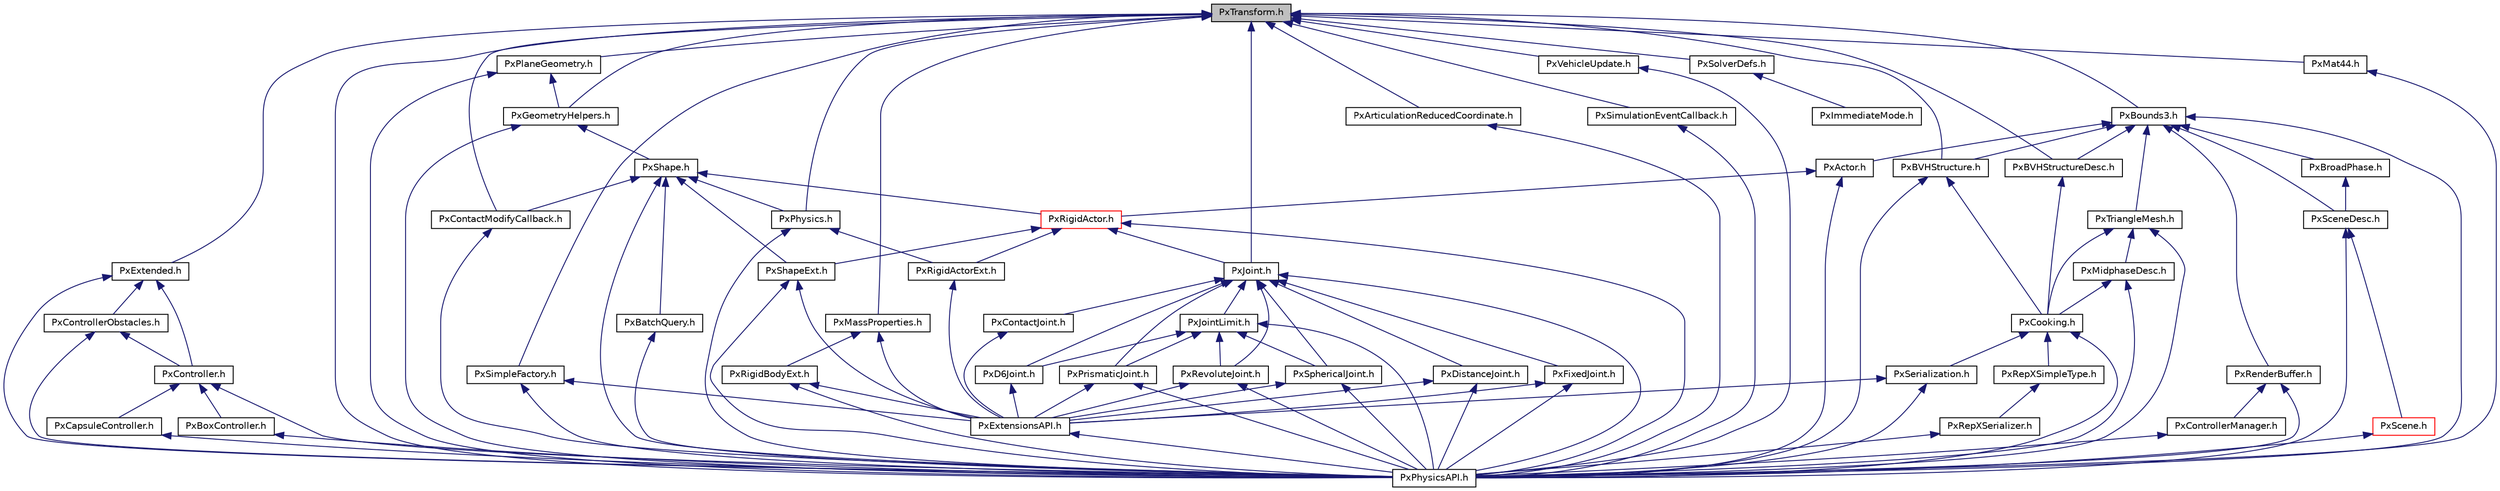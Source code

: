 digraph "PxTransform.h"
{
  edge [fontname="Helvetica",fontsize="10",labelfontname="Helvetica",labelfontsize="10"];
  node [fontname="Helvetica",fontsize="10",shape=record];
  Node0 [label="PxTransform.h",height=0.2,width=0.4,color="black", fillcolor="grey75", style="filled", fontcolor="black"];
  Node0 -> Node1 [dir="back",color="midnightblue",fontsize="10",style="solid",fontname="Helvetica"];
  Node1 [label="PxExtended.h",height=0.2,width=0.4,color="black", fillcolor="white", style="filled",URL="$PxExtended_8h.html"];
  Node1 -> Node2 [dir="back",color="midnightblue",fontsize="10",style="solid",fontname="Helvetica"];
  Node2 [label="PxController.h",height=0.2,width=0.4,color="black", fillcolor="white", style="filled",URL="$PxController_8h.html"];
  Node2 -> Node3 [dir="back",color="midnightblue",fontsize="10",style="solid",fontname="Helvetica"];
  Node3 [label="PxBoxController.h",height=0.2,width=0.4,color="black", fillcolor="white", style="filled",URL="$PxBoxController_8h.html"];
  Node3 -> Node4 [dir="back",color="midnightblue",fontsize="10",style="solid",fontname="Helvetica"];
  Node4 [label="PxPhysicsAPI.h",height=0.2,width=0.4,color="black", fillcolor="white", style="filled",URL="$PxPhysicsAPI_8h.html"];
  Node2 -> Node5 [dir="back",color="midnightblue",fontsize="10",style="solid",fontname="Helvetica"];
  Node5 [label="PxCapsuleController.h",height=0.2,width=0.4,color="black", fillcolor="white", style="filled",URL="$PxCapsuleController_8h.html"];
  Node5 -> Node4 [dir="back",color="midnightblue",fontsize="10",style="solid",fontname="Helvetica"];
  Node2 -> Node4 [dir="back",color="midnightblue",fontsize="10",style="solid",fontname="Helvetica"];
  Node1 -> Node6 [dir="back",color="midnightblue",fontsize="10",style="solid",fontname="Helvetica"];
  Node6 [label="PxControllerObstacles.h",height=0.2,width=0.4,color="black", fillcolor="white", style="filled",URL="$PxControllerObstacles_8h.html"];
  Node6 -> Node2 [dir="back",color="midnightblue",fontsize="10",style="solid",fontname="Helvetica"];
  Node6 -> Node4 [dir="back",color="midnightblue",fontsize="10",style="solid",fontname="Helvetica"];
  Node1 -> Node4 [dir="back",color="midnightblue",fontsize="10",style="solid",fontname="Helvetica"];
  Node0 -> Node7 [dir="back",color="midnightblue",fontsize="10",style="solid",fontname="Helvetica"];
  Node7 [label="PxBVHStructureDesc.h",height=0.2,width=0.4,color="black", fillcolor="white", style="filled",URL="$PxBVHStructureDesc_8h.html"];
  Node7 -> Node8 [dir="back",color="midnightblue",fontsize="10",style="solid",fontname="Helvetica"];
  Node8 [label="PxCooking.h",height=0.2,width=0.4,color="black", fillcolor="white", style="filled",URL="$PxCooking_8h.html"];
  Node8 -> Node9 [dir="back",color="midnightblue",fontsize="10",style="solid",fontname="Helvetica"];
  Node9 [label="PxRepXSimpleType.h",height=0.2,width=0.4,color="black", fillcolor="white", style="filled",URL="$PxRepXSimpleType_8h.html"];
  Node9 -> Node10 [dir="back",color="midnightblue",fontsize="10",style="solid",fontname="Helvetica"];
  Node10 [label="PxRepXSerializer.h",height=0.2,width=0.4,color="black", fillcolor="white", style="filled",URL="$PxRepXSerializer_8h.html"];
  Node10 -> Node4 [dir="back",color="midnightblue",fontsize="10",style="solid",fontname="Helvetica"];
  Node8 -> Node11 [dir="back",color="midnightblue",fontsize="10",style="solid",fontname="Helvetica"];
  Node11 [label="PxSerialization.h",height=0.2,width=0.4,color="black", fillcolor="white", style="filled",URL="$PxSerialization_8h.html"];
  Node11 -> Node12 [dir="back",color="midnightblue",fontsize="10",style="solid",fontname="Helvetica"];
  Node12 [label="PxExtensionsAPI.h",height=0.2,width=0.4,color="black", fillcolor="white", style="filled",URL="$PxExtensionsAPI_8h.html"];
  Node12 -> Node4 [dir="back",color="midnightblue",fontsize="10",style="solid",fontname="Helvetica"];
  Node11 -> Node4 [dir="back",color="midnightblue",fontsize="10",style="solid",fontname="Helvetica"];
  Node8 -> Node4 [dir="back",color="midnightblue",fontsize="10",style="solid",fontname="Helvetica"];
  Node0 -> Node13 [dir="back",color="midnightblue",fontsize="10",style="solid",fontname="Helvetica"];
  Node13 [label="PxJoint.h",height=0.2,width=0.4,color="black", fillcolor="white", style="filled",URL="$PxJoint_8h.html"];
  Node13 -> Node14 [dir="back",color="midnightblue",fontsize="10",style="solid",fontname="Helvetica"];
  Node14 [label="PxContactJoint.h",height=0.2,width=0.4,color="black", fillcolor="white", style="filled",URL="$PxContactJoint_8h.html"];
  Node14 -> Node12 [dir="back",color="midnightblue",fontsize="10",style="solid",fontname="Helvetica"];
  Node13 -> Node15 [dir="back",color="midnightblue",fontsize="10",style="solid",fontname="Helvetica"];
  Node15 [label="PxD6Joint.h",height=0.2,width=0.4,color="black", fillcolor="white", style="filled",URL="$PxD6Joint_8h.html"];
  Node15 -> Node12 [dir="back",color="midnightblue",fontsize="10",style="solid",fontname="Helvetica"];
  Node13 -> Node16 [dir="back",color="midnightblue",fontsize="10",style="solid",fontname="Helvetica"];
  Node16 [label="PxDistanceJoint.h",height=0.2,width=0.4,color="black", fillcolor="white", style="filled",URL="$PxDistanceJoint_8h.html"];
  Node16 -> Node12 [dir="back",color="midnightblue",fontsize="10",style="solid",fontname="Helvetica"];
  Node16 -> Node4 [dir="back",color="midnightblue",fontsize="10",style="solid",fontname="Helvetica"];
  Node13 -> Node17 [dir="back",color="midnightblue",fontsize="10",style="solid",fontname="Helvetica"];
  Node17 [label="PxFixedJoint.h",height=0.2,width=0.4,color="black", fillcolor="white", style="filled",URL="$PxFixedJoint_8h.html"];
  Node17 -> Node12 [dir="back",color="midnightblue",fontsize="10",style="solid",fontname="Helvetica"];
  Node17 -> Node4 [dir="back",color="midnightblue",fontsize="10",style="solid",fontname="Helvetica"];
  Node13 -> Node18 [dir="back",color="midnightblue",fontsize="10",style="solid",fontname="Helvetica"];
  Node18 [label="PxJointLimit.h",height=0.2,width=0.4,color="black", fillcolor="white", style="filled",URL="$PxJointLimit_8h.html"];
  Node18 -> Node15 [dir="back",color="midnightblue",fontsize="10",style="solid",fontname="Helvetica"];
  Node18 -> Node19 [dir="back",color="midnightblue",fontsize="10",style="solid",fontname="Helvetica"];
  Node19 [label="PxPrismaticJoint.h",height=0.2,width=0.4,color="black", fillcolor="white", style="filled",URL="$PxPrismaticJoint_8h.html"];
  Node19 -> Node12 [dir="back",color="midnightblue",fontsize="10",style="solid",fontname="Helvetica"];
  Node19 -> Node4 [dir="back",color="midnightblue",fontsize="10",style="solid",fontname="Helvetica"];
  Node18 -> Node20 [dir="back",color="midnightblue",fontsize="10",style="solid",fontname="Helvetica"];
  Node20 [label="PxRevoluteJoint.h",height=0.2,width=0.4,color="black", fillcolor="white", style="filled",URL="$PxRevoluteJoint_8h.html"];
  Node20 -> Node12 [dir="back",color="midnightblue",fontsize="10",style="solid",fontname="Helvetica"];
  Node20 -> Node4 [dir="back",color="midnightblue",fontsize="10",style="solid",fontname="Helvetica"];
  Node18 -> Node21 [dir="back",color="midnightblue",fontsize="10",style="solid",fontname="Helvetica"];
  Node21 [label="PxSphericalJoint.h",height=0.2,width=0.4,color="black", fillcolor="white", style="filled",URL="$PxSphericalJoint_8h.html"];
  Node21 -> Node12 [dir="back",color="midnightblue",fontsize="10",style="solid",fontname="Helvetica"];
  Node21 -> Node4 [dir="back",color="midnightblue",fontsize="10",style="solid",fontname="Helvetica"];
  Node18 -> Node4 [dir="back",color="midnightblue",fontsize="10",style="solid",fontname="Helvetica"];
  Node13 -> Node19 [dir="back",color="midnightblue",fontsize="10",style="solid",fontname="Helvetica"];
  Node13 -> Node20 [dir="back",color="midnightblue",fontsize="10",style="solid",fontname="Helvetica"];
  Node13 -> Node21 [dir="back",color="midnightblue",fontsize="10",style="solid",fontname="Helvetica"];
  Node13 -> Node4 [dir="back",color="midnightblue",fontsize="10",style="solid",fontname="Helvetica"];
  Node0 -> Node22 [dir="back",color="midnightblue",fontsize="10",style="solid",fontname="Helvetica"];
  Node22 [label="PxMassProperties.h",height=0.2,width=0.4,color="black", fillcolor="white", style="filled",URL="$PxMassProperties_8h.html"];
  Node22 -> Node12 [dir="back",color="midnightblue",fontsize="10",style="solid",fontname="Helvetica"];
  Node22 -> Node23 [dir="back",color="midnightblue",fontsize="10",style="solid",fontname="Helvetica"];
  Node23 [label="PxRigidBodyExt.h",height=0.2,width=0.4,color="black", fillcolor="white", style="filled",URL="$PxRigidBodyExt_8h.html"];
  Node23 -> Node12 [dir="back",color="midnightblue",fontsize="10",style="solid",fontname="Helvetica"];
  Node23 -> Node4 [dir="back",color="midnightblue",fontsize="10",style="solid",fontname="Helvetica"];
  Node0 -> Node24 [dir="back",color="midnightblue",fontsize="10",style="solid",fontname="Helvetica"];
  Node24 [label="PxSimpleFactory.h",height=0.2,width=0.4,color="black", fillcolor="white", style="filled",URL="$PxSimpleFactory_8h.html"];
  Node24 -> Node12 [dir="back",color="midnightblue",fontsize="10",style="solid",fontname="Helvetica"];
  Node24 -> Node4 [dir="back",color="midnightblue",fontsize="10",style="solid",fontname="Helvetica"];
  Node0 -> Node25 [dir="back",color="midnightblue",fontsize="10",style="solid",fontname="Helvetica"];
  Node25 [label="PxBVHStructure.h",height=0.2,width=0.4,color="black", fillcolor="white", style="filled",URL="$PxBVHStructure_8h.html"];
  Node25 -> Node8 [dir="back",color="midnightblue",fontsize="10",style="solid",fontname="Helvetica"];
  Node25 -> Node4 [dir="back",color="midnightblue",fontsize="10",style="solid",fontname="Helvetica"];
  Node0 -> Node26 [dir="back",color="midnightblue",fontsize="10",style="solid",fontname="Helvetica"];
  Node26 [label="PxPlaneGeometry.h",height=0.2,width=0.4,color="black", fillcolor="white", style="filled",URL="$PxPlaneGeometry_8h.html"];
  Node26 -> Node27 [dir="back",color="midnightblue",fontsize="10",style="solid",fontname="Helvetica"];
  Node27 [label="PxGeometryHelpers.h",height=0.2,width=0.4,color="black", fillcolor="white", style="filled",URL="$PxGeometryHelpers_8h.html"];
  Node27 -> Node28 [dir="back",color="midnightblue",fontsize="10",style="solid",fontname="Helvetica"];
  Node28 [label="PxShape.h",height=0.2,width=0.4,color="black", fillcolor="white", style="filled",URL="$PxShape_8h.html"];
  Node28 -> Node29 [dir="back",color="midnightblue",fontsize="10",style="solid",fontname="Helvetica"];
  Node29 [label="PxShapeExt.h",height=0.2,width=0.4,color="black", fillcolor="white", style="filled",URL="$PxShapeExt_8h.html"];
  Node29 -> Node12 [dir="back",color="midnightblue",fontsize="10",style="solid",fontname="Helvetica"];
  Node29 -> Node4 [dir="back",color="midnightblue",fontsize="10",style="solid",fontname="Helvetica"];
  Node28 -> Node30 [dir="back",color="midnightblue",fontsize="10",style="solid",fontname="Helvetica"];
  Node30 [label="PxRigidActor.h",height=0.2,width=0.4,color="red", fillcolor="white", style="filled",URL="$PxRigidActor_8h.html"];
  Node30 -> Node13 [dir="back",color="midnightblue",fontsize="10",style="solid",fontname="Helvetica"];
  Node30 -> Node31 [dir="back",color="midnightblue",fontsize="10",style="solid",fontname="Helvetica"];
  Node31 [label="PxRigidActorExt.h",height=0.2,width=0.4,color="black", fillcolor="white", style="filled",URL="$PxRigidActorExt_8h.html"];
  Node31 -> Node12 [dir="back",color="midnightblue",fontsize="10",style="solid",fontname="Helvetica"];
  Node30 -> Node29 [dir="back",color="midnightblue",fontsize="10",style="solid",fontname="Helvetica"];
  Node30 -> Node4 [dir="back",color="midnightblue",fontsize="10",style="solid",fontname="Helvetica"];
  Node28 -> Node43 [dir="back",color="midnightblue",fontsize="10",style="solid",fontname="Helvetica"];
  Node43 [label="PxBatchQuery.h",height=0.2,width=0.4,color="black", fillcolor="white", style="filled",URL="$PxBatchQuery_8h.html"];
  Node43 -> Node4 [dir="back",color="midnightblue",fontsize="10",style="solid",fontname="Helvetica"];
  Node28 -> Node44 [dir="back",color="midnightblue",fontsize="10",style="solid",fontname="Helvetica"];
  Node44 [label="PxContactModifyCallback.h",height=0.2,width=0.4,color="black", fillcolor="white", style="filled",URL="$PxContactModifyCallback_8h.html"];
  Node44 -> Node4 [dir="back",color="midnightblue",fontsize="10",style="solid",fontname="Helvetica"];
  Node28 -> Node45 [dir="back",color="midnightblue",fontsize="10",style="solid",fontname="Helvetica"];
  Node45 [label="PxPhysics.h",height=0.2,width=0.4,color="black", fillcolor="white", style="filled",URL="$PxPhysics_8h.html"];
  Node45 -> Node31 [dir="back",color="midnightblue",fontsize="10",style="solid",fontname="Helvetica"];
  Node45 -> Node4 [dir="back",color="midnightblue",fontsize="10",style="solid",fontname="Helvetica"];
  Node28 -> Node4 [dir="back",color="midnightblue",fontsize="10",style="solid",fontname="Helvetica"];
  Node27 -> Node4 [dir="back",color="midnightblue",fontsize="10",style="solid",fontname="Helvetica"];
  Node26 -> Node4 [dir="back",color="midnightblue",fontsize="10",style="solid",fontname="Helvetica"];
  Node0 -> Node27 [dir="back",color="midnightblue",fontsize="10",style="solid",fontname="Helvetica"];
  Node0 -> Node46 [dir="back",color="midnightblue",fontsize="10",style="solid",fontname="Helvetica"];
  Node46 [label="PxArticulationReducedCoordinate.h",height=0.2,width=0.4,color="black", fillcolor="white", style="filled",URL="$PxArticulationReducedCoordinate_8h.html"];
  Node46 -> Node4 [dir="back",color="midnightblue",fontsize="10",style="solid",fontname="Helvetica"];
  Node0 -> Node44 [dir="back",color="midnightblue",fontsize="10",style="solid",fontname="Helvetica"];
  Node0 -> Node47 [dir="back",color="midnightblue",fontsize="10",style="solid",fontname="Helvetica"];
  Node47 [label="PxSolverDefs.h",height=0.2,width=0.4,color="black", fillcolor="white", style="filled",URL="$PxSolverDefs_8h.html"];
  Node47 -> Node48 [dir="back",color="midnightblue",fontsize="10",style="solid",fontname="Helvetica"];
  Node48 [label="PxImmediateMode.h",height=0.2,width=0.4,color="black", fillcolor="white", style="filled",URL="$PxImmediateMode_8h.html"];
  Node0 -> Node45 [dir="back",color="midnightblue",fontsize="10",style="solid",fontname="Helvetica"];
  Node0 -> Node4 [dir="back",color="midnightblue",fontsize="10",style="solid",fontname="Helvetica"];
  Node0 -> Node49 [dir="back",color="midnightblue",fontsize="10",style="solid",fontname="Helvetica"];
  Node49 [label="PxSimulationEventCallback.h",height=0.2,width=0.4,color="black", fillcolor="white", style="filled",URL="$PxSimulationEventCallback_8h.html"];
  Node49 -> Node4 [dir="back",color="midnightblue",fontsize="10",style="solid",fontname="Helvetica"];
  Node0 -> Node50 [dir="back",color="midnightblue",fontsize="10",style="solid",fontname="Helvetica"];
  Node50 [label="PxVehicleUpdate.h",height=0.2,width=0.4,color="black", fillcolor="white", style="filled",URL="$PxVehicleUpdate_8h.html"];
  Node50 -> Node4 [dir="back",color="midnightblue",fontsize="10",style="solid",fontname="Helvetica"];
  Node0 -> Node51 [dir="back",color="midnightblue",fontsize="10",style="solid",fontname="Helvetica"];
  Node51 [label="PxBounds3.h",height=0.2,width=0.4,color="black", fillcolor="white", style="filled",URL="$PxBounds3_8h.html"];
  Node51 -> Node52 [dir="back",color="midnightblue",fontsize="10",style="solid",fontname="Helvetica"];
  Node52 [label="PxRenderBuffer.h",height=0.2,width=0.4,color="black", fillcolor="white", style="filled",URL="$PxRenderBuffer_8h.html"];
  Node52 -> Node53 [dir="back",color="midnightblue",fontsize="10",style="solid",fontname="Helvetica"];
  Node53 [label="PxControllerManager.h",height=0.2,width=0.4,color="black", fillcolor="white", style="filled",URL="$PxControllerManager_8h.html"];
  Node53 -> Node4 [dir="back",color="midnightblue",fontsize="10",style="solid",fontname="Helvetica"];
  Node52 -> Node4 [dir="back",color="midnightblue",fontsize="10",style="solid",fontname="Helvetica"];
  Node51 -> Node7 [dir="back",color="midnightblue",fontsize="10",style="solid",fontname="Helvetica"];
  Node51 -> Node25 [dir="back",color="midnightblue",fontsize="10",style="solid",fontname="Helvetica"];
  Node51 -> Node54 [dir="back",color="midnightblue",fontsize="10",style="solid",fontname="Helvetica"];
  Node54 [label="PxTriangleMesh.h",height=0.2,width=0.4,color="black", fillcolor="white", style="filled",URL="$PxTriangleMesh_8h.html"];
  Node54 -> Node8 [dir="back",color="midnightblue",fontsize="10",style="solid",fontname="Helvetica"];
  Node54 -> Node55 [dir="back",color="midnightblue",fontsize="10",style="solid",fontname="Helvetica"];
  Node55 [label="PxMidphaseDesc.h",height=0.2,width=0.4,color="black", fillcolor="white", style="filled",URL="$PxMidphaseDesc_8h.html"];
  Node55 -> Node8 [dir="back",color="midnightblue",fontsize="10",style="solid",fontname="Helvetica"];
  Node55 -> Node4 [dir="back",color="midnightblue",fontsize="10",style="solid",fontname="Helvetica"];
  Node54 -> Node4 [dir="back",color="midnightblue",fontsize="10",style="solid",fontname="Helvetica"];
  Node51 -> Node56 [dir="back",color="midnightblue",fontsize="10",style="solid",fontname="Helvetica"];
  Node56 [label="PxActor.h",height=0.2,width=0.4,color="black", fillcolor="white", style="filled",URL="$PxActor_8h.html"];
  Node56 -> Node30 [dir="back",color="midnightblue",fontsize="10",style="solid",fontname="Helvetica"];
  Node56 -> Node4 [dir="back",color="midnightblue",fontsize="10",style="solid",fontname="Helvetica"];
  Node51 -> Node57 [dir="back",color="midnightblue",fontsize="10",style="solid",fontname="Helvetica"];
  Node57 [label="PxBroadPhase.h",height=0.2,width=0.4,color="black", fillcolor="white", style="filled",URL="$PxBroadPhase_8h.html"];
  Node57 -> Node58 [dir="back",color="midnightblue",fontsize="10",style="solid",fontname="Helvetica"];
  Node58 [label="PxSceneDesc.h",height=0.2,width=0.4,color="black", fillcolor="white", style="filled",URL="$PxSceneDesc_8h.html"];
  Node58 -> Node59 [dir="back",color="midnightblue",fontsize="10",style="solid",fontname="Helvetica"];
  Node59 [label="PxScene.h",height=0.2,width=0.4,color="red", fillcolor="white", style="filled",URL="$PxScene_8h.html"];
  Node59 -> Node4 [dir="back",color="midnightblue",fontsize="10",style="solid",fontname="Helvetica"];
  Node58 -> Node4 [dir="back",color="midnightblue",fontsize="10",style="solid",fontname="Helvetica"];
  Node51 -> Node4 [dir="back",color="midnightblue",fontsize="10",style="solid",fontname="Helvetica"];
  Node51 -> Node58 [dir="back",color="midnightblue",fontsize="10",style="solid",fontname="Helvetica"];
  Node0 -> Node62 [dir="back",color="midnightblue",fontsize="10",style="solid",fontname="Helvetica"];
  Node62 [label="PxMat44.h",height=0.2,width=0.4,color="black", fillcolor="white", style="filled",URL="$PxMat44_8h.html"];
  Node62 -> Node4 [dir="back",color="midnightblue",fontsize="10",style="solid",fontname="Helvetica"];
}
